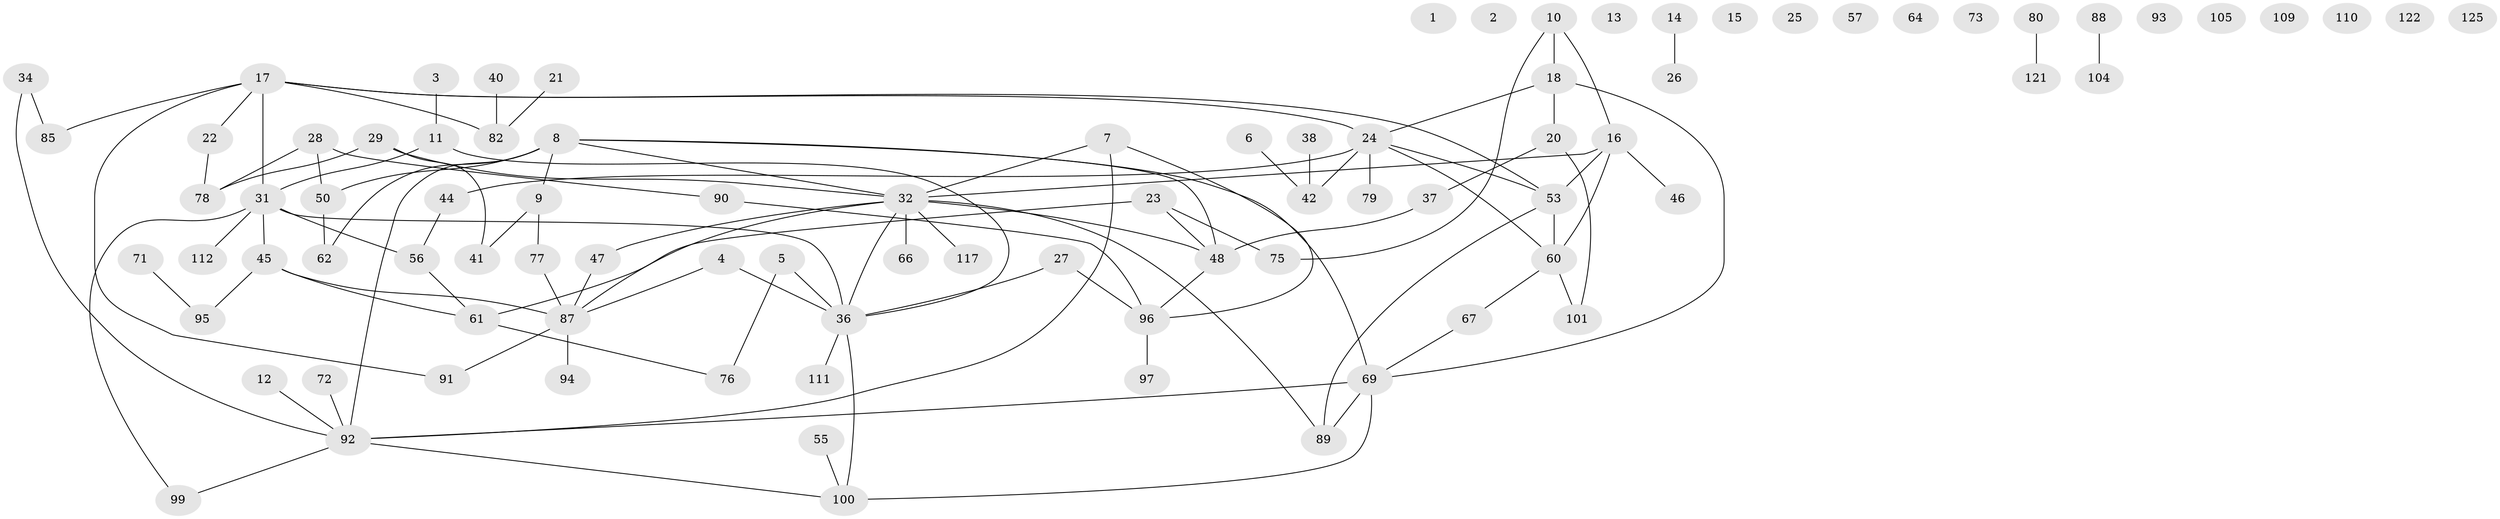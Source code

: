 // original degree distribution, {0: 0.1111111111111111, 1: 0.21428571428571427, 2: 0.3333333333333333, 3: 0.15873015873015872, 4: 0.10317460317460317, 5: 0.023809523809523808, 8: 0.015873015873015872, 6: 0.007936507936507936, 7: 0.031746031746031744}
// Generated by graph-tools (version 1.1) at 2025/41/03/06/25 10:41:21]
// undirected, 89 vertices, 107 edges
graph export_dot {
graph [start="1"]
  node [color=gray90,style=filled];
  1;
  2;
  3;
  4 [super="+43"];
  5 [super="+30"];
  6;
  7 [super="+19"];
  8 [super="+114"];
  9 [super="+52"];
  10 [super="+35"];
  11 [super="+113"];
  12;
  13;
  14;
  15;
  16 [super="+81"];
  17 [super="+33"];
  18;
  20 [super="+115"];
  21;
  22;
  23 [super="+65"];
  24 [super="+123"];
  25;
  26 [super="+120"];
  27 [super="+39"];
  28;
  29;
  31 [super="+68"];
  32 [super="+54"];
  34 [super="+118"];
  36 [super="+83"];
  37 [super="+84"];
  38;
  40;
  41;
  42 [super="+51"];
  44 [super="+49"];
  45 [super="+107"];
  46 [super="+58"];
  47;
  48 [super="+63"];
  50 [super="+74"];
  53 [super="+59"];
  55;
  56 [super="+106"];
  57;
  60 [super="+86"];
  61 [super="+126"];
  62;
  64;
  66;
  67;
  69 [super="+70"];
  71;
  72;
  73;
  75;
  76;
  77;
  78 [super="+124"];
  79;
  80;
  82 [super="+119"];
  85;
  87 [super="+102"];
  88;
  89;
  90;
  91 [super="+116"];
  92 [super="+103"];
  93;
  94;
  95;
  96 [super="+98"];
  97;
  99;
  100 [super="+108"];
  101;
  104;
  105;
  109;
  110;
  111;
  112;
  117;
  121;
  122;
  125;
  3 -- 11;
  4 -- 36;
  4 -- 87;
  5 -- 76;
  5 -- 36;
  6 -- 42;
  7 -- 32;
  7 -- 92;
  7 -- 96;
  8 -- 32;
  8 -- 48;
  8 -- 69;
  8 -- 9;
  8 -- 92;
  8 -- 62;
  8 -- 50;
  9 -- 41;
  9 -- 77;
  10 -- 16;
  10 -- 18;
  10 -- 75;
  11 -- 31;
  11 -- 36;
  12 -- 92;
  14 -- 26;
  16 -- 60;
  16 -- 53;
  16 -- 32;
  16 -- 46;
  17 -- 22;
  17 -- 24;
  17 -- 53;
  17 -- 82;
  17 -- 85;
  17 -- 31;
  17 -- 91;
  18 -- 24;
  18 -- 20;
  18 -- 69;
  20 -- 101;
  20 -- 37;
  21 -- 82;
  22 -- 78;
  23 -- 48;
  23 -- 75;
  23 -- 61;
  24 -- 53;
  24 -- 42;
  24 -- 60;
  24 -- 79;
  24 -- 44;
  27 -- 96;
  27 -- 36;
  28 -- 50;
  28 -- 90;
  28 -- 78;
  29 -- 32;
  29 -- 41;
  29 -- 78;
  31 -- 36;
  31 -- 45;
  31 -- 99;
  31 -- 56;
  31 -- 112;
  32 -- 36;
  32 -- 117;
  32 -- 66;
  32 -- 87;
  32 -- 89;
  32 -- 47;
  32 -- 48;
  34 -- 85;
  34 -- 92;
  36 -- 100;
  36 -- 111;
  37 -- 48;
  38 -- 42;
  40 -- 82;
  44 -- 56;
  45 -- 95;
  45 -- 61;
  45 -- 87;
  47 -- 87;
  48 -- 96;
  50 -- 62;
  53 -- 89;
  53 -- 60;
  55 -- 100;
  56 -- 61;
  60 -- 67;
  60 -- 101;
  61 -- 76;
  67 -- 69;
  69 -- 92;
  69 -- 100;
  69 -- 89;
  71 -- 95;
  72 -- 92;
  77 -- 87;
  80 -- 121;
  87 -- 94;
  87 -- 91;
  88 -- 104;
  90 -- 96;
  92 -- 99;
  92 -- 100;
  96 -- 97;
}
